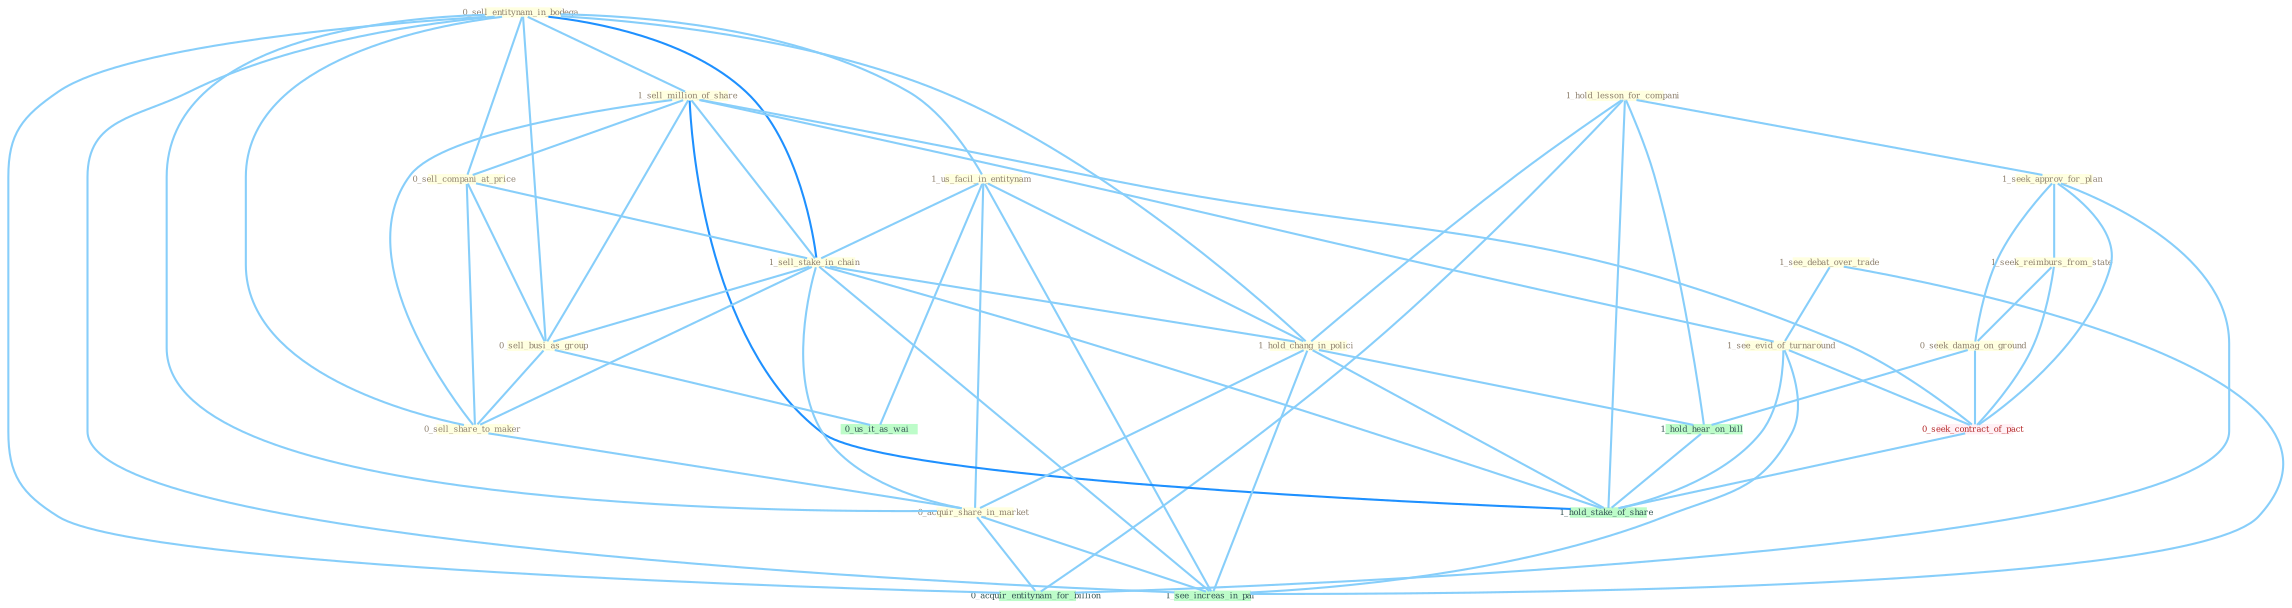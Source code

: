 Graph G{ 
    node
    [shape=polygon,style=filled,width=.5,height=.06,color="#BDFCC9",fixedsize=true,fontsize=4,
    fontcolor="#2f4f4f"];
    {node
    [color="#ffffe0", fontcolor="#8b7d6b"] "0_sell_entitynam_in_bodega " "1_hold_lesson_for_compani " "1_us_facil_in_entitynam " "1_seek_approv_for_plan " "1_sell_million_of_share " "0_sell_compani_at_price " "1_see_debat_over_trade " "1_seek_reimburs_from_state " "1_sell_stake_in_chain " "1_see_evid_of_turnaround " "0_sell_busi_as_group " "0_seek_damag_on_ground " "0_sell_share_to_maker " "1_hold_chang_in_polici " "0_acquir_share_in_market "}
{node [color="#fff0f5", fontcolor="#b22222"] "0_seek_contract_of_pact "}
edge [color="#B0E2FF"];

	"0_sell_entitynam_in_bodega " -- "1_us_facil_in_entitynam " [w="1", color="#87cefa" ];
	"0_sell_entitynam_in_bodega " -- "1_sell_million_of_share " [w="1", color="#87cefa" ];
	"0_sell_entitynam_in_bodega " -- "0_sell_compani_at_price " [w="1", color="#87cefa" ];
	"0_sell_entitynam_in_bodega " -- "1_sell_stake_in_chain " [w="2", color="#1e90ff" , len=0.8];
	"0_sell_entitynam_in_bodega " -- "0_sell_busi_as_group " [w="1", color="#87cefa" ];
	"0_sell_entitynam_in_bodega " -- "0_sell_share_to_maker " [w="1", color="#87cefa" ];
	"0_sell_entitynam_in_bodega " -- "1_hold_chang_in_polici " [w="1", color="#87cefa" ];
	"0_sell_entitynam_in_bodega " -- "0_acquir_share_in_market " [w="1", color="#87cefa" ];
	"0_sell_entitynam_in_bodega " -- "0_acquir_entitynam_for_billion " [w="1", color="#87cefa" ];
	"0_sell_entitynam_in_bodega " -- "1_see_increas_in_pai " [w="1", color="#87cefa" ];
	"1_hold_lesson_for_compani " -- "1_seek_approv_for_plan " [w="1", color="#87cefa" ];
	"1_hold_lesson_for_compani " -- "1_hold_chang_in_polici " [w="1", color="#87cefa" ];
	"1_hold_lesson_for_compani " -- "0_acquir_entitynam_for_billion " [w="1", color="#87cefa" ];
	"1_hold_lesson_for_compani " -- "1_hold_hear_on_bill " [w="1", color="#87cefa" ];
	"1_hold_lesson_for_compani " -- "1_hold_stake_of_share " [w="1", color="#87cefa" ];
	"1_us_facil_in_entitynam " -- "1_sell_stake_in_chain " [w="1", color="#87cefa" ];
	"1_us_facil_in_entitynam " -- "1_hold_chang_in_polici " [w="1", color="#87cefa" ];
	"1_us_facil_in_entitynam " -- "0_acquir_share_in_market " [w="1", color="#87cefa" ];
	"1_us_facil_in_entitynam " -- "0_us_it_as_wai " [w="1", color="#87cefa" ];
	"1_us_facil_in_entitynam " -- "1_see_increas_in_pai " [w="1", color="#87cefa" ];
	"1_seek_approv_for_plan " -- "1_seek_reimburs_from_state " [w="1", color="#87cefa" ];
	"1_seek_approv_for_plan " -- "0_seek_damag_on_ground " [w="1", color="#87cefa" ];
	"1_seek_approv_for_plan " -- "0_seek_contract_of_pact " [w="1", color="#87cefa" ];
	"1_seek_approv_for_plan " -- "0_acquir_entitynam_for_billion " [w="1", color="#87cefa" ];
	"1_sell_million_of_share " -- "0_sell_compani_at_price " [w="1", color="#87cefa" ];
	"1_sell_million_of_share " -- "1_sell_stake_in_chain " [w="1", color="#87cefa" ];
	"1_sell_million_of_share " -- "1_see_evid_of_turnaround " [w="1", color="#87cefa" ];
	"1_sell_million_of_share " -- "0_sell_busi_as_group " [w="1", color="#87cefa" ];
	"1_sell_million_of_share " -- "0_sell_share_to_maker " [w="1", color="#87cefa" ];
	"1_sell_million_of_share " -- "0_seek_contract_of_pact " [w="1", color="#87cefa" ];
	"1_sell_million_of_share " -- "1_hold_stake_of_share " [w="2", color="#1e90ff" , len=0.8];
	"0_sell_compani_at_price " -- "1_sell_stake_in_chain " [w="1", color="#87cefa" ];
	"0_sell_compani_at_price " -- "0_sell_busi_as_group " [w="1", color="#87cefa" ];
	"0_sell_compani_at_price " -- "0_sell_share_to_maker " [w="1", color="#87cefa" ];
	"1_see_debat_over_trade " -- "1_see_evid_of_turnaround " [w="1", color="#87cefa" ];
	"1_see_debat_over_trade " -- "1_see_increas_in_pai " [w="1", color="#87cefa" ];
	"1_seek_reimburs_from_state " -- "0_seek_damag_on_ground " [w="1", color="#87cefa" ];
	"1_seek_reimburs_from_state " -- "0_seek_contract_of_pact " [w="1", color="#87cefa" ];
	"1_sell_stake_in_chain " -- "0_sell_busi_as_group " [w="1", color="#87cefa" ];
	"1_sell_stake_in_chain " -- "0_sell_share_to_maker " [w="1", color="#87cefa" ];
	"1_sell_stake_in_chain " -- "1_hold_chang_in_polici " [w="1", color="#87cefa" ];
	"1_sell_stake_in_chain " -- "0_acquir_share_in_market " [w="1", color="#87cefa" ];
	"1_sell_stake_in_chain " -- "1_see_increas_in_pai " [w="1", color="#87cefa" ];
	"1_sell_stake_in_chain " -- "1_hold_stake_of_share " [w="1", color="#87cefa" ];
	"1_see_evid_of_turnaround " -- "0_seek_contract_of_pact " [w="1", color="#87cefa" ];
	"1_see_evid_of_turnaround " -- "1_see_increas_in_pai " [w="1", color="#87cefa" ];
	"1_see_evid_of_turnaround " -- "1_hold_stake_of_share " [w="1", color="#87cefa" ];
	"0_sell_busi_as_group " -- "0_sell_share_to_maker " [w="1", color="#87cefa" ];
	"0_sell_busi_as_group " -- "0_us_it_as_wai " [w="1", color="#87cefa" ];
	"0_seek_damag_on_ground " -- "0_seek_contract_of_pact " [w="1", color="#87cefa" ];
	"0_seek_damag_on_ground " -- "1_hold_hear_on_bill " [w="1", color="#87cefa" ];
	"0_sell_share_to_maker " -- "0_acquir_share_in_market " [w="1", color="#87cefa" ];
	"1_hold_chang_in_polici " -- "0_acquir_share_in_market " [w="1", color="#87cefa" ];
	"1_hold_chang_in_polici " -- "1_see_increas_in_pai " [w="1", color="#87cefa" ];
	"1_hold_chang_in_polici " -- "1_hold_hear_on_bill " [w="1", color="#87cefa" ];
	"1_hold_chang_in_polici " -- "1_hold_stake_of_share " [w="1", color="#87cefa" ];
	"0_acquir_share_in_market " -- "0_acquir_entitynam_for_billion " [w="1", color="#87cefa" ];
	"0_acquir_share_in_market " -- "1_see_increas_in_pai " [w="1", color="#87cefa" ];
	"0_seek_contract_of_pact " -- "1_hold_stake_of_share " [w="1", color="#87cefa" ];
	"1_hold_hear_on_bill " -- "1_hold_stake_of_share " [w="1", color="#87cefa" ];
}